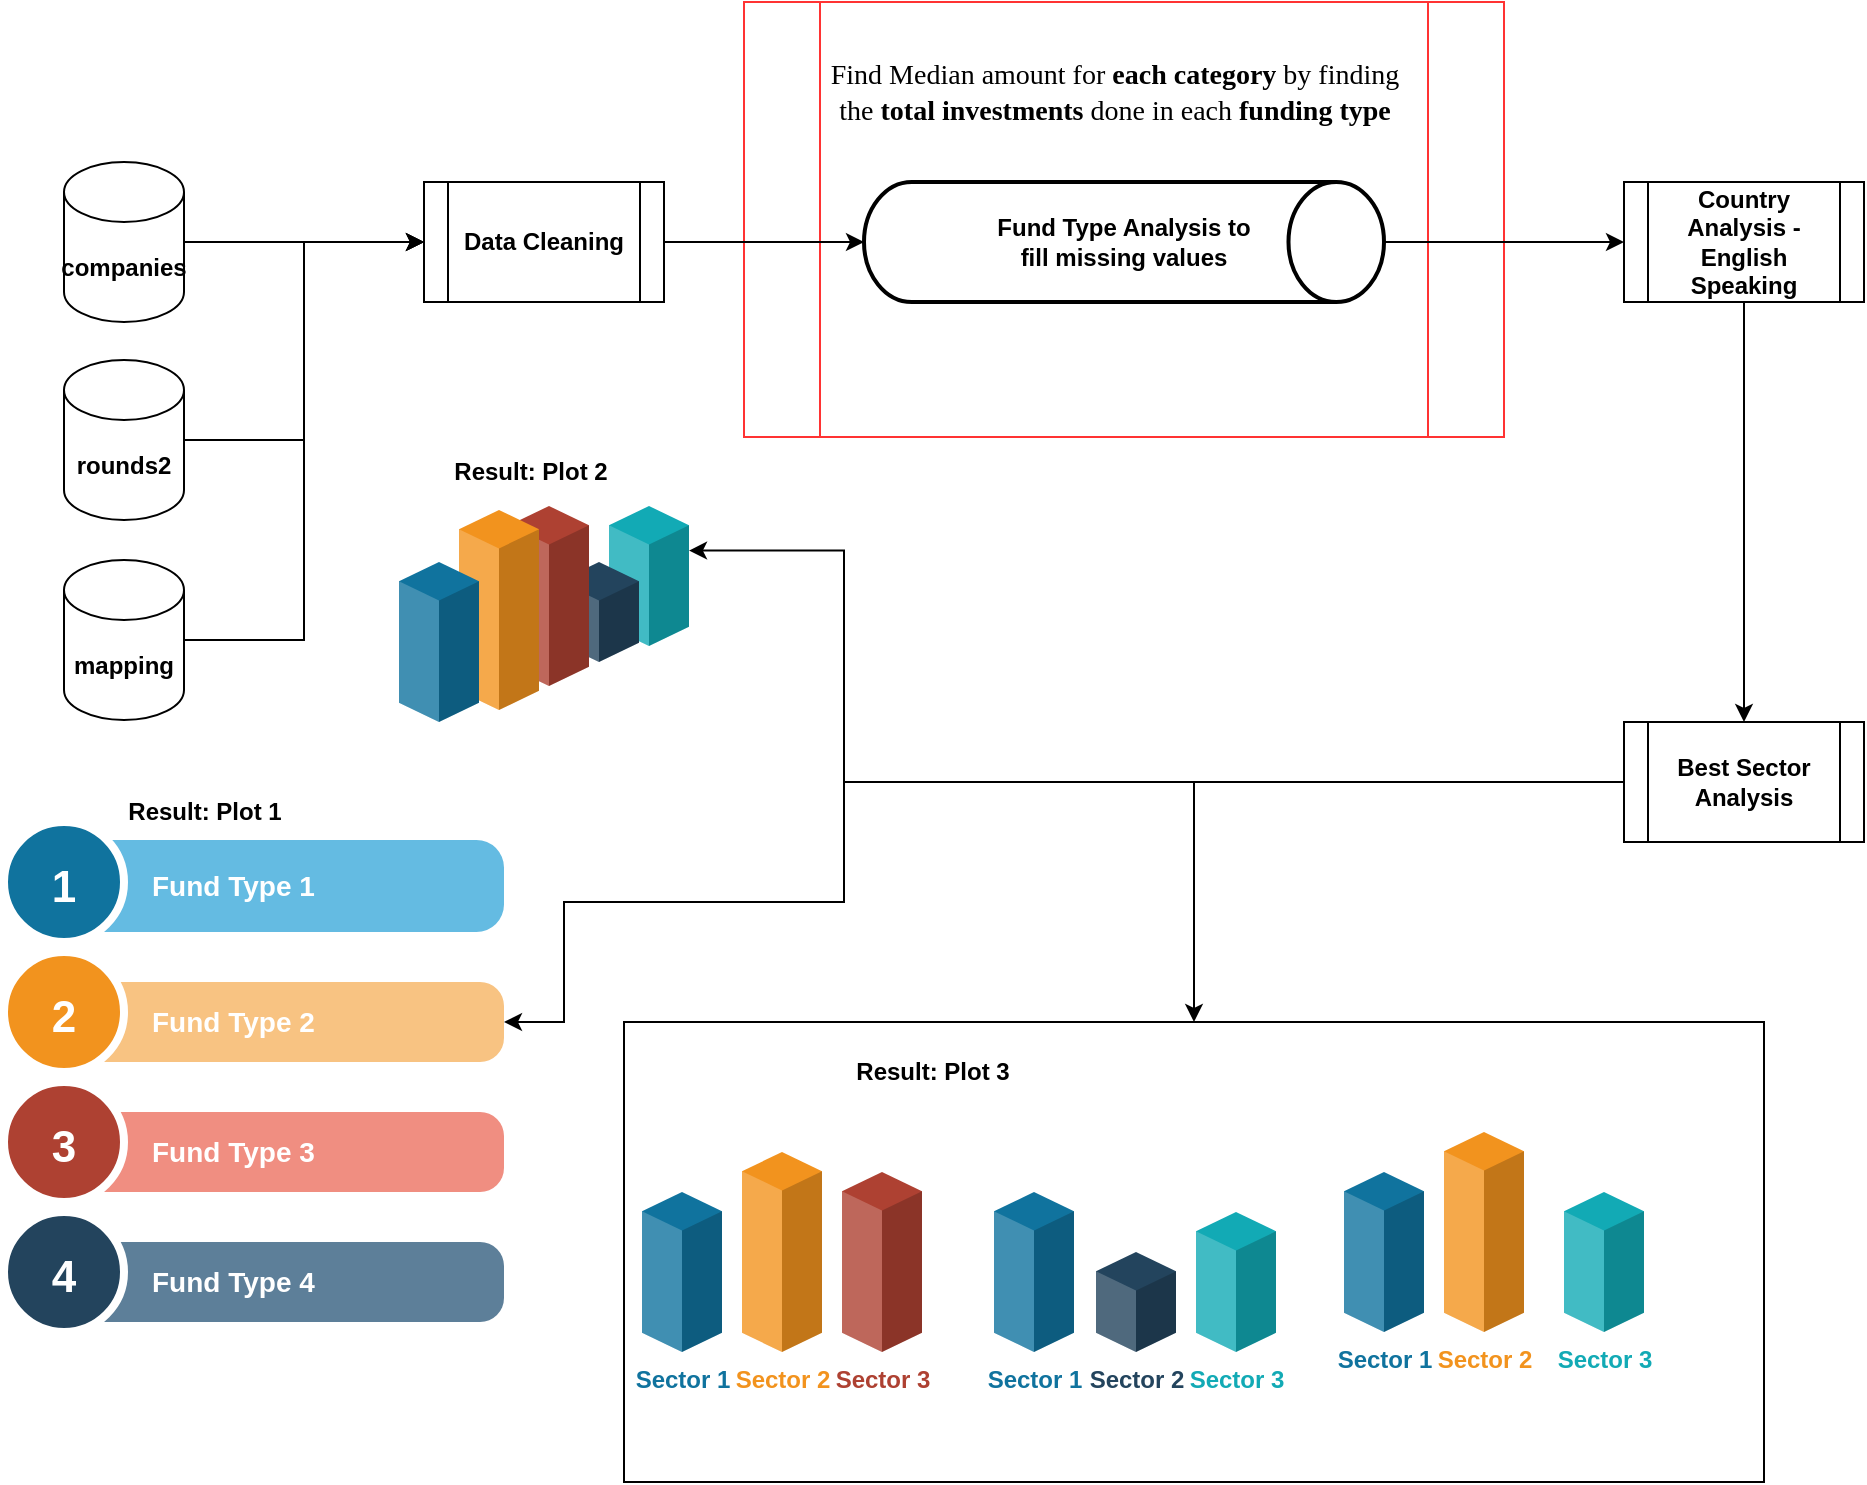 <mxfile version="13.10.4" type="device"><diagram id="C5RBs43oDa-KdzZeNtuy" name="Page-1"><mxGraphModel dx="1038" dy="1717" grid="1" gridSize="10" guides="1" tooltips="1" connect="1" arrows="1" fold="1" page="1" pageScale="1" pageWidth="827" pageHeight="1169" math="0" shadow="0"><root><mxCell id="WIyWlLk6GJQsqaUBKTNV-0"/><mxCell id="WIyWlLk6GJQsqaUBKTNV-1" parent="WIyWlLk6GJQsqaUBKTNV-0"/><mxCell id="Vhsz4NbWXspNxBHyEokZ-91" value="" style="shape=process;whiteSpace=wrap;html=1;backgroundOutline=1;strokeColor=#FF3333;" vertex="1" parent="WIyWlLk6GJQsqaUBKTNV-1"><mxGeometry x="400" y="-40" width="380" height="217.5" as="geometry"/></mxCell><mxCell id="Vhsz4NbWXspNxBHyEokZ-88" value="" style="rounded=0;whiteSpace=wrap;html=1;" vertex="1" parent="WIyWlLk6GJQsqaUBKTNV-1"><mxGeometry x="340" y="470" width="570" height="230" as="geometry"/></mxCell><mxCell id="Vhsz4NbWXspNxBHyEokZ-4" style="edgeStyle=orthogonalEdgeStyle;rounded=0;orthogonalLoop=1;jettySize=auto;html=1;exitX=1;exitY=0.5;exitDx=0;exitDy=0;exitPerimeter=0;entryX=0;entryY=0.5;entryDx=0;entryDy=0;" edge="1" parent="WIyWlLk6GJQsqaUBKTNV-1" source="Vhsz4NbWXspNxBHyEokZ-0" target="Vhsz4NbWXspNxBHyEokZ-3"><mxGeometry relative="1" as="geometry"/></mxCell><mxCell id="Vhsz4NbWXspNxBHyEokZ-0" value="&lt;b&gt;companies&lt;/b&gt;" style="shape=cylinder3;whiteSpace=wrap;html=1;boundedLbl=1;backgroundOutline=1;size=15;" vertex="1" parent="WIyWlLk6GJQsqaUBKTNV-1"><mxGeometry x="60" y="40" width="60" height="80" as="geometry"/></mxCell><mxCell id="Vhsz4NbWXspNxBHyEokZ-5" style="edgeStyle=orthogonalEdgeStyle;rounded=0;orthogonalLoop=1;jettySize=auto;html=1;entryX=0;entryY=0.5;entryDx=0;entryDy=0;" edge="1" parent="WIyWlLk6GJQsqaUBKTNV-1" source="Vhsz4NbWXspNxBHyEokZ-1" target="Vhsz4NbWXspNxBHyEokZ-3"><mxGeometry relative="1" as="geometry"><mxPoint x="230" y="222" as="targetPoint"/></mxGeometry></mxCell><mxCell id="Vhsz4NbWXspNxBHyEokZ-1" value="&lt;b&gt;rounds2&lt;/b&gt;" style="shape=cylinder3;whiteSpace=wrap;html=1;boundedLbl=1;backgroundOutline=1;size=15;" vertex="1" parent="WIyWlLk6GJQsqaUBKTNV-1"><mxGeometry x="60" y="139" width="60" height="80" as="geometry"/></mxCell><mxCell id="Vhsz4NbWXspNxBHyEokZ-10" style="edgeStyle=orthogonalEdgeStyle;rounded=0;orthogonalLoop=1;jettySize=auto;html=1;exitX=1;exitY=0.5;exitDx=0;exitDy=0;exitPerimeter=0;entryX=0;entryY=0.5;entryDx=0;entryDy=0;" edge="1" parent="WIyWlLk6GJQsqaUBKTNV-1" source="Vhsz4NbWXspNxBHyEokZ-2" target="Vhsz4NbWXspNxBHyEokZ-3"><mxGeometry relative="1" as="geometry"/></mxCell><mxCell id="Vhsz4NbWXspNxBHyEokZ-2" value="&lt;b&gt;mapping&lt;/b&gt;" style="shape=cylinder3;whiteSpace=wrap;html=1;boundedLbl=1;backgroundOutline=1;size=15;" vertex="1" parent="WIyWlLk6GJQsqaUBKTNV-1"><mxGeometry x="60" y="239" width="60" height="80" as="geometry"/></mxCell><mxCell id="Vhsz4NbWXspNxBHyEokZ-8" style="edgeStyle=orthogonalEdgeStyle;rounded=0;orthogonalLoop=1;jettySize=auto;html=1;exitX=1;exitY=0.5;exitDx=0;exitDy=0;entryX=0;entryY=0.5;entryDx=0;entryDy=0;entryPerimeter=0;" edge="1" parent="WIyWlLk6GJQsqaUBKTNV-1" source="Vhsz4NbWXspNxBHyEokZ-3" target="Vhsz4NbWXspNxBHyEokZ-14"><mxGeometry relative="1" as="geometry"/></mxCell><mxCell id="Vhsz4NbWXspNxBHyEokZ-3" value="&lt;b&gt;Data Cleaning&lt;/b&gt;" style="shape=process;whiteSpace=wrap;html=1;backgroundOutline=1;" vertex="1" parent="WIyWlLk6GJQsqaUBKTNV-1"><mxGeometry x="240" y="50" width="120" height="60" as="geometry"/></mxCell><mxCell id="Vhsz4NbWXspNxBHyEokZ-13" style="edgeStyle=orthogonalEdgeStyle;rounded=0;orthogonalLoop=1;jettySize=auto;html=1;" edge="1" parent="WIyWlLk6GJQsqaUBKTNV-1" source="Vhsz4NbWXspNxBHyEokZ-9" target="Vhsz4NbWXspNxBHyEokZ-12"><mxGeometry relative="1" as="geometry"/></mxCell><mxCell id="Vhsz4NbWXspNxBHyEokZ-9" value="&lt;b&gt;Country Analysis - English Speaking&lt;/b&gt;" style="shape=process;whiteSpace=wrap;html=1;backgroundOutline=1;" vertex="1" parent="WIyWlLk6GJQsqaUBKTNV-1"><mxGeometry x="840" y="50" width="120" height="60" as="geometry"/></mxCell><mxCell id="Vhsz4NbWXspNxBHyEokZ-59" style="edgeStyle=orthogonalEdgeStyle;rounded=0;orthogonalLoop=1;jettySize=auto;html=1;exitX=0;exitY=0.5;exitDx=0;exitDy=0;entryX=1;entryY=0.5;entryDx=0;entryDy=0;" edge="1" parent="WIyWlLk6GJQsqaUBKTNV-1" source="Vhsz4NbWXspNxBHyEokZ-12" target="Vhsz4NbWXspNxBHyEokZ-50"><mxGeometry relative="1" as="geometry"><Array as="points"><mxPoint x="450" y="350"/><mxPoint x="450" y="410"/><mxPoint x="310" y="410"/><mxPoint x="310" y="470"/></Array></mxGeometry></mxCell><mxCell id="Vhsz4NbWXspNxBHyEokZ-61" style="edgeStyle=orthogonalEdgeStyle;rounded=0;orthogonalLoop=1;jettySize=auto;html=1;entryX=0;entryY=0;entryDx=40;entryDy=22.302;entryPerimeter=0;" edge="1" parent="WIyWlLk6GJQsqaUBKTNV-1" source="Vhsz4NbWXspNxBHyEokZ-12" target="Vhsz4NbWXspNxBHyEokZ-41"><mxGeometry relative="1" as="geometry"><Array as="points"><mxPoint x="450" y="350"/><mxPoint x="450" y="234"/></Array></mxGeometry></mxCell><mxCell id="Vhsz4NbWXspNxBHyEokZ-90" style="edgeStyle=orthogonalEdgeStyle;rounded=0;orthogonalLoop=1;jettySize=auto;html=1;exitX=0;exitY=0.5;exitDx=0;exitDy=0;" edge="1" parent="WIyWlLk6GJQsqaUBKTNV-1" source="Vhsz4NbWXspNxBHyEokZ-12" target="Vhsz4NbWXspNxBHyEokZ-88"><mxGeometry relative="1" as="geometry"/></mxCell><mxCell id="Vhsz4NbWXspNxBHyEokZ-12" value="&lt;b&gt;Best Sector Analysis&lt;/b&gt;" style="shape=process;whiteSpace=wrap;html=1;backgroundOutline=1;" vertex="1" parent="WIyWlLk6GJQsqaUBKTNV-1"><mxGeometry x="840" y="320" width="120" height="60" as="geometry"/></mxCell><mxCell id="Vhsz4NbWXspNxBHyEokZ-15" value="" style="edgeStyle=orthogonalEdgeStyle;rounded=0;orthogonalLoop=1;jettySize=auto;html=1;" edge="1" parent="WIyWlLk6GJQsqaUBKTNV-1" source="Vhsz4NbWXspNxBHyEokZ-14" target="Vhsz4NbWXspNxBHyEokZ-9"><mxGeometry relative="1" as="geometry"/></mxCell><mxCell id="Vhsz4NbWXspNxBHyEokZ-14" value="&lt;span&gt;&lt;b&gt;Fund Type Analysis to &lt;br&gt;fill missing values&lt;/b&gt;&lt;/span&gt;" style="strokeWidth=2;html=1;shape=mxgraph.flowchart.direct_data;whiteSpace=wrap;" vertex="1" parent="WIyWlLk6GJQsqaUBKTNV-1"><mxGeometry x="460" y="50" width="260" height="60" as="geometry"/></mxCell><mxCell id="Vhsz4NbWXspNxBHyEokZ-41" value="" style="verticalLabelPosition=bottom;verticalAlign=top;html=1;shape=mxgraph.infographic.shadedCube;isoAngle=15;fillColor=#12AAB5;strokeColor=none;shadow=0;" vertex="1" parent="WIyWlLk6GJQsqaUBKTNV-1"><mxGeometry x="332.5" y="212" width="40" height="70" as="geometry"/></mxCell><mxCell id="Vhsz4NbWXspNxBHyEokZ-42" value="" style="verticalLabelPosition=bottom;verticalAlign=top;html=1;shape=mxgraph.infographic.shadedCube;isoAngle=15;fillColor=#23445D;strokeColor=none;shadow=0;" vertex="1" parent="WIyWlLk6GJQsqaUBKTNV-1"><mxGeometry x="307.5" y="240" width="40" height="50" as="geometry"/></mxCell><mxCell id="Vhsz4NbWXspNxBHyEokZ-43" value="" style="verticalLabelPosition=bottom;verticalAlign=top;html=1;shape=mxgraph.infographic.shadedCube;isoAngle=15;fillColor=#AE4132;strokeColor=none;shadow=0;" vertex="1" parent="WIyWlLk6GJQsqaUBKTNV-1"><mxGeometry x="282.5" y="212" width="40" height="90" as="geometry"/></mxCell><mxCell id="Vhsz4NbWXspNxBHyEokZ-44" value="" style="verticalLabelPosition=bottom;verticalAlign=top;html=1;shape=mxgraph.infographic.shadedCube;isoAngle=15;fillColor=#F2931E;strokeColor=none;shadow=0;" vertex="1" parent="WIyWlLk6GJQsqaUBKTNV-1"><mxGeometry x="257.5" y="214" width="40" height="100" as="geometry"/></mxCell><mxCell id="Vhsz4NbWXspNxBHyEokZ-45" value="" style="verticalLabelPosition=bottom;verticalAlign=top;html=1;shape=mxgraph.infographic.shadedCube;isoAngle=15;fillColor=#10739E;strokeColor=none;shadow=0;" vertex="1" parent="WIyWlLk6GJQsqaUBKTNV-1"><mxGeometry x="227.5" y="240" width="40" height="80" as="geometry"/></mxCell><mxCell id="Vhsz4NbWXspNxBHyEokZ-46" value="&lt;b&gt;Result: Plot 1&lt;/b&gt;" style="text;html=1;align=center;verticalAlign=middle;resizable=0;points=[];autosize=1;" vertex="1" parent="WIyWlLk6GJQsqaUBKTNV-1"><mxGeometry x="85" y="355" width="90" height="20" as="geometry"/></mxCell><mxCell id="Vhsz4NbWXspNxBHyEokZ-48" value="Fund Type 1" style="shape=rect;rounded=1;whiteSpace=wrap;html=1;shadow=0;strokeColor=none;fillColor=#64BBE2;arcSize=30;fontSize=14;spacingLeft=42;fontStyle=1;fontColor=#FFFFFF;align=left;" vertex="1" parent="WIyWlLk6GJQsqaUBKTNV-1"><mxGeometry x="60" y="379" width="220" height="46" as="geometry"/></mxCell><mxCell id="Vhsz4NbWXspNxBHyEokZ-49" value="1" style="shape=ellipse;perimeter=ellipsePerimeter;fontSize=22;fontStyle=1;shadow=0;strokeColor=#ffffff;fillColor=#10739E;strokeWidth=4;fontColor=#ffffff;align=center;" vertex="1" parent="WIyWlLk6GJQsqaUBKTNV-1"><mxGeometry x="30" y="370" width="60" height="60" as="geometry"/></mxCell><mxCell id="Vhsz4NbWXspNxBHyEokZ-50" value="Fund Type 2" style="shape=rect;rounded=1;whiteSpace=wrap;html=1;shadow=0;strokeColor=none;fillColor=#F8C382;arcSize=30;fontSize=14;spacingLeft=42;fontStyle=1;fontColor=#FFFFFF;align=left;" vertex="1" parent="WIyWlLk6GJQsqaUBKTNV-1"><mxGeometry x="60" y="450" width="220" height="40" as="geometry"/></mxCell><mxCell id="Vhsz4NbWXspNxBHyEokZ-51" value="2" style="shape=ellipse;perimeter=ellipsePerimeter;fontSize=22;fontStyle=1;shadow=0;strokeColor=#ffffff;fillColor=#F2931E;strokeWidth=4;fontColor=#ffffff;align=center;" vertex="1" parent="WIyWlLk6GJQsqaUBKTNV-1"><mxGeometry x="30" y="435" width="60" height="60" as="geometry"/></mxCell><mxCell id="Vhsz4NbWXspNxBHyEokZ-52" value="Fund Type 3" style="shape=rect;rounded=1;whiteSpace=wrap;html=1;shadow=0;strokeColor=none;fillColor=#F08E81;arcSize=30;fontSize=14;spacingLeft=42;fontStyle=1;fontColor=#FFFFFF;align=left;" vertex="1" parent="WIyWlLk6GJQsqaUBKTNV-1"><mxGeometry x="60" y="515" width="220" height="40" as="geometry"/></mxCell><mxCell id="Vhsz4NbWXspNxBHyEokZ-53" value="3" style="shape=ellipse;perimeter=ellipsePerimeter;fontSize=22;fontStyle=1;shadow=0;strokeColor=#ffffff;fillColor=#AE4132;strokeWidth=4;fontColor=#ffffff;align=center;" vertex="1" parent="WIyWlLk6GJQsqaUBKTNV-1"><mxGeometry x="30" y="500" width="60" height="60" as="geometry"/></mxCell><mxCell id="Vhsz4NbWXspNxBHyEokZ-54" value="Fund Type 4" style="shape=rect;rounded=1;whiteSpace=wrap;html=1;shadow=0;strokeColor=none;fillColor=#5D7F99;arcSize=30;fontSize=14;spacingLeft=42;fontStyle=1;fontColor=#FFFFFF;align=left;" vertex="1" parent="WIyWlLk6GJQsqaUBKTNV-1"><mxGeometry x="60" y="580" width="220" height="40" as="geometry"/></mxCell><mxCell id="Vhsz4NbWXspNxBHyEokZ-55" value="4" style="shape=ellipse;perimeter=ellipsePerimeter;fontSize=22;fontStyle=1;shadow=0;strokeColor=#ffffff;fillColor=#23445D;strokeWidth=4;fontColor=#ffffff;align=center;" vertex="1" parent="WIyWlLk6GJQsqaUBKTNV-1"><mxGeometry x="30" y="565" width="60" height="60" as="geometry"/></mxCell><mxCell id="Vhsz4NbWXspNxBHyEokZ-60" value="&lt;b&gt;Result: Plot 2&lt;/b&gt;" style="text;html=1;align=center;verticalAlign=middle;resizable=0;points=[];autosize=1;" vertex="1" parent="WIyWlLk6GJQsqaUBKTNV-1"><mxGeometry x="247.5" y="185" width="90" height="20" as="geometry"/></mxCell><mxCell id="Vhsz4NbWXspNxBHyEokZ-62" value="Sector 1" style="verticalLabelPosition=bottom;verticalAlign=top;html=1;shape=mxgraph.infographic.shadedCube;isoAngle=15;fillColor=#10739E;strokeColor=none;fontStyle=1;fontColor=#10739E;fontSize=12;shadow=0;" vertex="1" parent="WIyWlLk6GJQsqaUBKTNV-1"><mxGeometry x="349" y="555" width="40" height="80" as="geometry"/></mxCell><mxCell id="Vhsz4NbWXspNxBHyEokZ-63" value="Sector 2" style="verticalLabelPosition=bottom;verticalAlign=top;html=1;shape=mxgraph.infographic.shadedCube;isoAngle=15;fillColor=#F2931E;strokeColor=none;fontStyle=1;fontColor=#F2931E;fontSize=12;shadow=0;" vertex="1" parent="WIyWlLk6GJQsqaUBKTNV-1"><mxGeometry x="399" y="535" width="40" height="100" as="geometry"/></mxCell><mxCell id="Vhsz4NbWXspNxBHyEokZ-64" value="Sector 3" style="verticalLabelPosition=bottom;verticalAlign=top;html=1;shape=mxgraph.infographic.shadedCube;isoAngle=15;fillColor=#AE4132;strokeColor=none;fontStyle=1;fontColor=#AE4132;fontSize=12;shadow=0;" vertex="1" parent="WIyWlLk6GJQsqaUBKTNV-1"><mxGeometry x="449" y="545" width="40" height="90" as="geometry"/></mxCell><mxCell id="Vhsz4NbWXspNxBHyEokZ-76" value="Sector 1" style="verticalLabelPosition=bottom;verticalAlign=top;html=1;shape=mxgraph.infographic.shadedCube;isoAngle=15;fillColor=#10739E;strokeColor=none;fontStyle=1;fontColor=#10739E;fontSize=12;shadow=0;" vertex="1" parent="WIyWlLk6GJQsqaUBKTNV-1"><mxGeometry x="525" y="555" width="40" height="80" as="geometry"/></mxCell><mxCell id="Vhsz4NbWXspNxBHyEokZ-79" value="Sector 2" style="verticalLabelPosition=bottom;verticalAlign=top;html=1;shape=mxgraph.infographic.shadedCube;isoAngle=15;fillColor=#23445D;strokeColor=none;fontStyle=1;fontColor=#23445D;fontSize=12;shadow=0;" vertex="1" parent="WIyWlLk6GJQsqaUBKTNV-1"><mxGeometry x="576" y="585" width="40" height="50" as="geometry"/></mxCell><mxCell id="Vhsz4NbWXspNxBHyEokZ-80" value="Sector 3" style="verticalLabelPosition=bottom;verticalAlign=top;html=1;shape=mxgraph.infographic.shadedCube;isoAngle=15;fillColor=#12AAB5;strokeColor=none;fontStyle=1;fontColor=#12AAB5;fontSize=12;shadow=0;" vertex="1" parent="WIyWlLk6GJQsqaUBKTNV-1"><mxGeometry x="626" y="565" width="40" height="70" as="geometry"/></mxCell><mxCell id="Vhsz4NbWXspNxBHyEokZ-81" value="Sector 1" style="verticalLabelPosition=bottom;verticalAlign=top;html=1;shape=mxgraph.infographic.shadedCube;isoAngle=15;fillColor=#10739E;strokeColor=none;fontStyle=1;fontColor=#10739E;fontSize=12;shadow=0;" vertex="1" parent="WIyWlLk6GJQsqaUBKTNV-1"><mxGeometry x="700" y="545" width="40" height="80" as="geometry"/></mxCell><mxCell id="Vhsz4NbWXspNxBHyEokZ-82" value="Sector 2" style="verticalLabelPosition=bottom;verticalAlign=top;html=1;shape=mxgraph.infographic.shadedCube;isoAngle=15;fillColor=#F2931E;strokeColor=none;fontStyle=1;fontColor=#F2931E;fontSize=12;shadow=0;" vertex="1" parent="WIyWlLk6GJQsqaUBKTNV-1"><mxGeometry x="750" y="525" width="40" height="100" as="geometry"/></mxCell><mxCell id="Vhsz4NbWXspNxBHyEokZ-85" value="Sector 3" style="verticalLabelPosition=bottom;verticalAlign=top;html=1;shape=mxgraph.infographic.shadedCube;isoAngle=15;fillColor=#12AAB5;strokeColor=none;fontStyle=1;fontColor=#12AAB5;fontSize=12;shadow=0;" vertex="1" parent="WIyWlLk6GJQsqaUBKTNV-1"><mxGeometry x="810" y="555" width="40" height="70" as="geometry"/></mxCell><mxCell id="Vhsz4NbWXspNxBHyEokZ-89" value="&lt;b&gt;Result: Plot 3&lt;/b&gt;" style="text;html=1;align=center;verticalAlign=middle;resizable=0;points=[];autosize=1;" vertex="1" parent="WIyWlLk6GJQsqaUBKTNV-1"><mxGeometry x="449" y="485" width="90" height="20" as="geometry"/></mxCell><mxCell id="Vhsz4NbWXspNxBHyEokZ-92" value="&lt;span id=&quot;docs-internal-guid-096927c9-7fff-d644-89fc-9ca27c53c7ab&quot;&gt;&lt;font style=&quot;font-size: 14px&quot;&gt;&lt;span style=&quot;font-family: &amp;#34;times new roman&amp;#34; ; background-color: transparent ; vertical-align: baseline&quot;&gt;Find Median amount for&amp;nbsp;&lt;/span&gt;&lt;span style=&quot;font-family: &amp;#34;times new roman&amp;#34; ; background-color: transparent ; font-weight: 700 ; vertical-align: baseline&quot;&gt;each category &lt;/span&gt;&lt;span style=&quot;font-family: &amp;#34;times new roman&amp;#34; ; background-color: transparent ; vertical-align: baseline&quot;&gt;by&lt;/span&gt;&lt;span style=&quot;font-family: &amp;#34;times new roman&amp;#34; ; background-color: transparent ; vertical-align: baseline&quot;&gt;&amp;nbsp;finding the &lt;/span&gt;&lt;span style=&quot;font-family: &amp;#34;times new roman&amp;#34; ; background-color: transparent ; font-weight: 700 ; vertical-align: baseline&quot;&gt;total investments &lt;/span&gt;&lt;span style=&quot;font-family: &amp;#34;times new roman&amp;#34; ; background-color: transparent ; vertical-align: baseline&quot;&gt;done in each &lt;/span&gt;&lt;span style=&quot;font-family: &amp;#34;times new roman&amp;#34; ; background-color: transparent ; font-weight: 700 ; vertical-align: baseline&quot;&gt;funding type&lt;/span&gt;&lt;/font&gt;&lt;/span&gt;" style="text;html=1;strokeColor=none;fillColor=none;align=center;verticalAlign=middle;whiteSpace=wrap;rounded=0;" vertex="1" parent="WIyWlLk6GJQsqaUBKTNV-1"><mxGeometry x="441" y="-30" width="289" height="70" as="geometry"/></mxCell></root></mxGraphModel></diagram></mxfile>